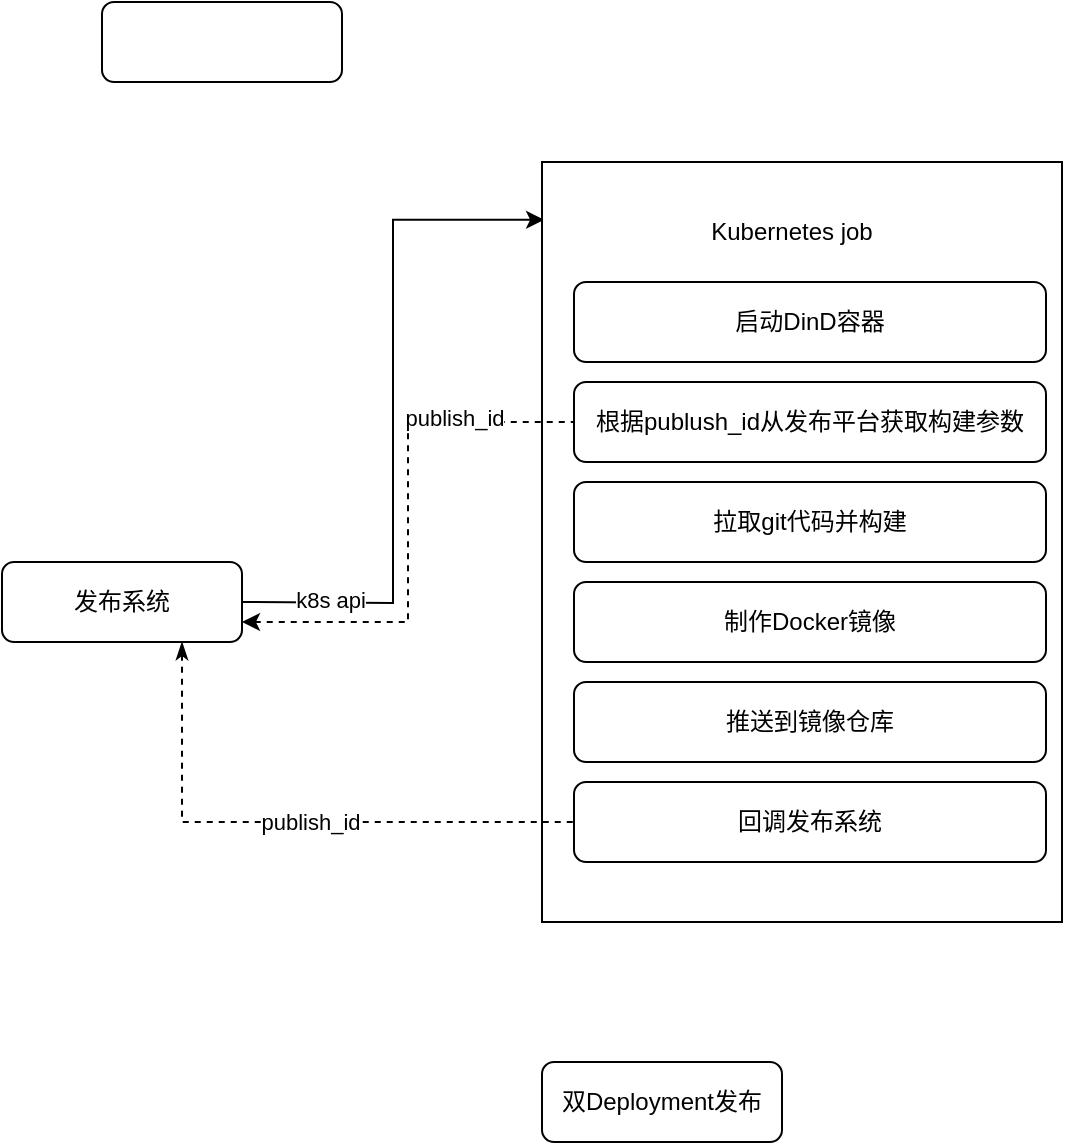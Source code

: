 <mxfile version="20.8.23" type="github">
  <diagram name="第 1 页" id="S1INN0Napgo1t9JjQqQU">
    <mxGraphModel dx="954" dy="540" grid="1" gridSize="10" guides="1" tooltips="1" connect="1" arrows="1" fold="1" page="1" pageScale="1" pageWidth="827" pageHeight="1169" math="0" shadow="0">
      <root>
        <mxCell id="0" />
        <mxCell id="1" parent="0" />
        <mxCell id="ZD7t7Zd9-byaHSZzOzwK-4" value="" style="rounded=1;whiteSpace=wrap;html=1;" vertex="1" parent="1">
          <mxGeometry x="60" y="40" width="120" height="40" as="geometry" />
        </mxCell>
        <mxCell id="ZD7t7Zd9-byaHSZzOzwK-23" style="edgeStyle=orthogonalEdgeStyle;rounded=0;orthogonalLoop=1;jettySize=auto;html=1;entryX=0.004;entryY=0.076;entryDx=0;entryDy=0;entryPerimeter=0;" edge="1" parent="1" target="ZD7t7Zd9-byaHSZzOzwK-13">
          <mxGeometry relative="1" as="geometry">
            <mxPoint x="130" y="340" as="sourcePoint" />
          </mxGeometry>
        </mxCell>
        <mxCell id="ZD7t7Zd9-byaHSZzOzwK-44" value="k8s api" style="edgeLabel;html=1;align=center;verticalAlign=middle;resizable=0;points=[];" vertex="1" connectable="0" parent="ZD7t7Zd9-byaHSZzOzwK-23">
          <mxGeometry x="-0.745" y="2" relative="1" as="geometry">
            <mxPoint as="offset" />
          </mxGeometry>
        </mxCell>
        <mxCell id="ZD7t7Zd9-byaHSZzOzwK-8" value="发布系统" style="rounded=1;whiteSpace=wrap;html=1;" vertex="1" parent="1">
          <mxGeometry x="10" y="320" width="120" height="40" as="geometry" />
        </mxCell>
        <mxCell id="ZD7t7Zd9-byaHSZzOzwK-13" value="" style="rounded=0;whiteSpace=wrap;html=1;" vertex="1" parent="1">
          <mxGeometry x="280" y="120" width="260" height="380" as="geometry" />
        </mxCell>
        <mxCell id="ZD7t7Zd9-byaHSZzOzwK-14" value="Kubernetes job" style="text;html=1;strokeColor=none;fillColor=none;align=center;verticalAlign=middle;whiteSpace=wrap;rounded=0;" vertex="1" parent="1">
          <mxGeometry x="340" y="140" width="130" height="30" as="geometry" />
        </mxCell>
        <mxCell id="ZD7t7Zd9-byaHSZzOzwK-15" value="启动DinD容器" style="rounded=1;whiteSpace=wrap;html=1;" vertex="1" parent="1">
          <mxGeometry x="296" y="180" width="236" height="40" as="geometry" />
        </mxCell>
        <mxCell id="ZD7t7Zd9-byaHSZzOzwK-16" value="根据publush_id从发布平台获取构建参数" style="rounded=1;whiteSpace=wrap;html=1;" vertex="1" parent="1">
          <mxGeometry x="296" y="230" width="236" height="40" as="geometry" />
        </mxCell>
        <mxCell id="ZD7t7Zd9-byaHSZzOzwK-20" value="拉取git代码并构建" style="rounded=1;whiteSpace=wrap;html=1;" vertex="1" parent="1">
          <mxGeometry x="296" y="280" width="236" height="40" as="geometry" />
        </mxCell>
        <mxCell id="ZD7t7Zd9-byaHSZzOzwK-21" value="制作Docker镜像" style="rounded=1;whiteSpace=wrap;html=1;" vertex="1" parent="1">
          <mxGeometry x="296" y="330" width="236" height="40" as="geometry" />
        </mxCell>
        <mxCell id="ZD7t7Zd9-byaHSZzOzwK-22" value="推送到镜像仓库" style="rounded=1;whiteSpace=wrap;html=1;" vertex="1" parent="1">
          <mxGeometry x="296" y="380" width="236" height="40" as="geometry" />
        </mxCell>
        <mxCell id="ZD7t7Zd9-byaHSZzOzwK-26" value="回调发布系统" style="rounded=1;whiteSpace=wrap;html=1;" vertex="1" parent="1">
          <mxGeometry x="296" y="430" width="236" height="40" as="geometry" />
        </mxCell>
        <mxCell id="ZD7t7Zd9-byaHSZzOzwK-36" value="" style="endArrow=none;dashed=1;html=1;rounded=0;exitX=0.75;exitY=1;exitDx=0;exitDy=0;entryX=0;entryY=0.5;entryDx=0;entryDy=0;edgeStyle=orthogonalEdgeStyle;startArrow=classicThin;startFill=1;" edge="1" parent="1" source="ZD7t7Zd9-byaHSZzOzwK-8" target="ZD7t7Zd9-byaHSZzOzwK-26">
          <mxGeometry width="50" height="50" relative="1" as="geometry">
            <mxPoint x="110" y="530" as="sourcePoint" />
            <mxPoint x="160" y="480" as="targetPoint" />
          </mxGeometry>
        </mxCell>
        <mxCell id="ZD7t7Zd9-byaHSZzOzwK-40" value="publish_id" style="edgeLabel;html=1;align=center;verticalAlign=middle;resizable=0;points=[];" vertex="1" connectable="0" parent="ZD7t7Zd9-byaHSZzOzwK-36">
          <mxGeometry x="0.076" relative="1" as="geometry">
            <mxPoint as="offset" />
          </mxGeometry>
        </mxCell>
        <mxCell id="ZD7t7Zd9-byaHSZzOzwK-38" value="" style="endArrow=none;dashed=1;html=1;rounded=0;exitX=1;exitY=0.75;exitDx=0;exitDy=0;entryX=0;entryY=0.5;entryDx=0;entryDy=0;edgeStyle=orthogonalEdgeStyle;startArrow=classic;startFill=1;" edge="1" parent="1" source="ZD7t7Zd9-byaHSZzOzwK-8" target="ZD7t7Zd9-byaHSZzOzwK-16">
          <mxGeometry width="50" height="50" relative="1" as="geometry">
            <mxPoint x="200" y="420" as="sourcePoint" />
            <mxPoint x="250" y="370" as="targetPoint" />
          </mxGeometry>
        </mxCell>
        <mxCell id="ZD7t7Zd9-byaHSZzOzwK-39" value="publish_id" style="edgeLabel;html=1;align=center;verticalAlign=middle;resizable=0;points=[];" vertex="1" connectable="0" parent="ZD7t7Zd9-byaHSZzOzwK-38">
          <mxGeometry x="0.549" y="2" relative="1" as="geometry">
            <mxPoint as="offset" />
          </mxGeometry>
        </mxCell>
        <mxCell id="ZD7t7Zd9-byaHSZzOzwK-42" value="双Deployment发布" style="rounded=1;whiteSpace=wrap;html=1;" vertex="1" parent="1">
          <mxGeometry x="280" y="570" width="120" height="40" as="geometry" />
        </mxCell>
      </root>
    </mxGraphModel>
  </diagram>
</mxfile>
